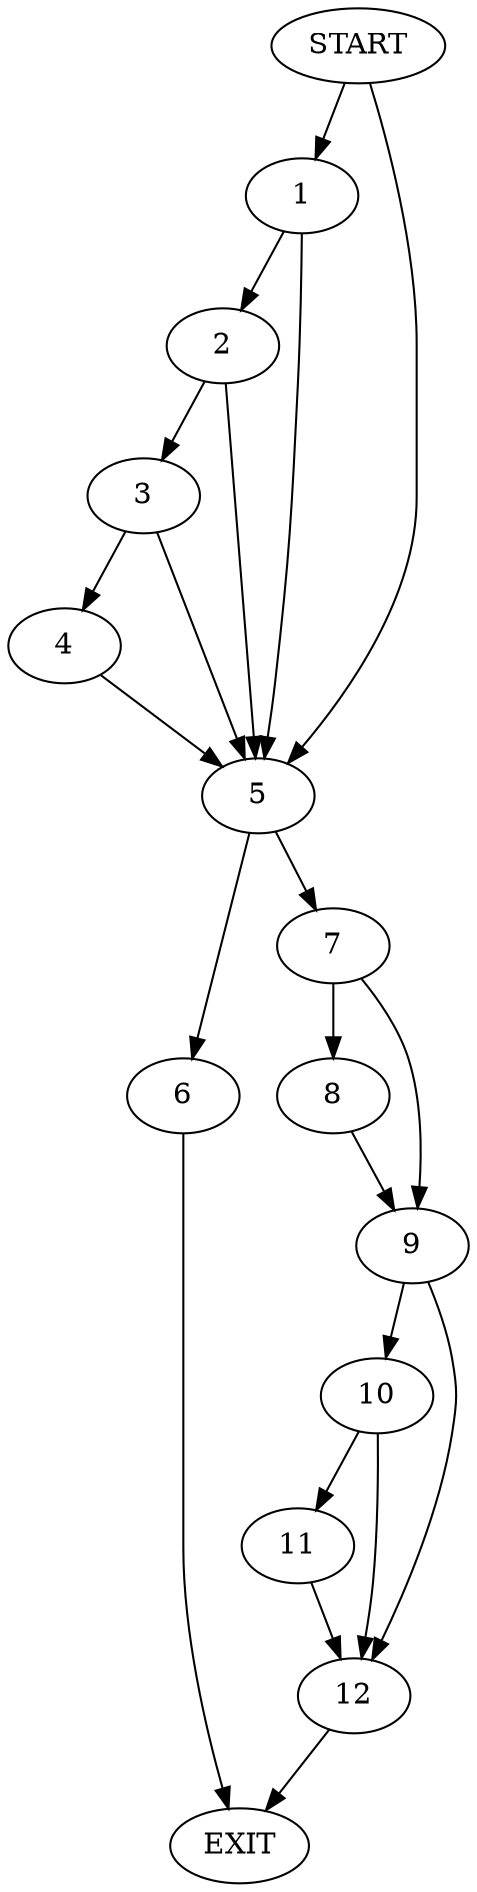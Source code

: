 digraph { 
0 [label="START"];
1;
2;
3;
4;
5;
6;
7;
8;
9;
10;
11;
12;
13[label="EXIT"];
0 -> 1;
0 -> 5;
1 -> 2;
1 -> 5;
2 -> 3;
2 -> 5;
3 -> 4;
3 -> 5;
4 -> 5;
5 -> 6;
5 -> 7;
6 -> 13;
7 -> 8;
7 -> 9;
8 -> 9;
9 -> 10;
9 -> 12;
10 -> 11;
10 -> 12;
11 -> 12;
12 -> 13;
}